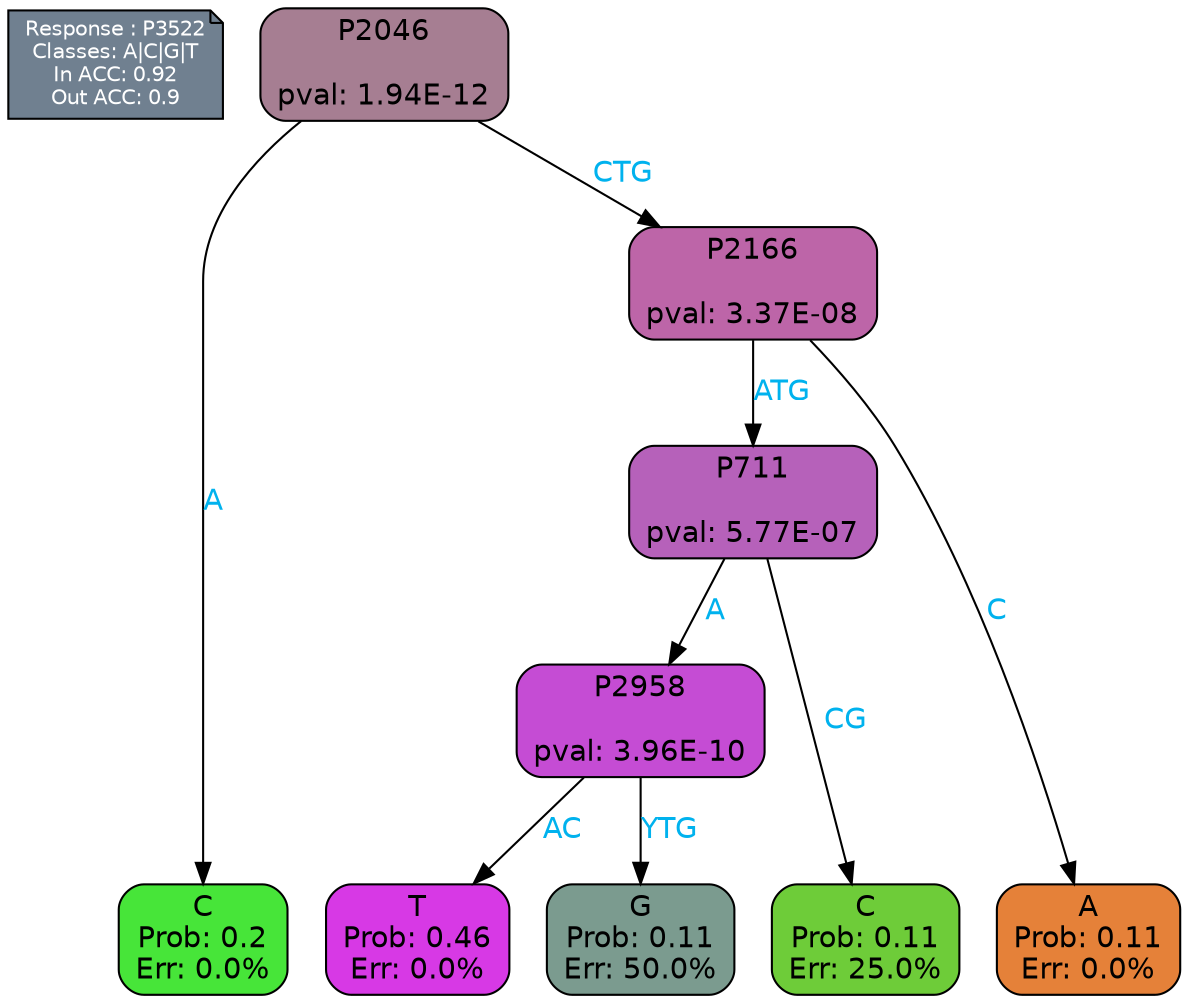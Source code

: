 digraph Tree {
node [shape=box, style="filled, rounded", color="black", fontname=helvetica] ;
graph [ranksep=equally, splines=polylines, bgcolor=transparent, dpi=600] ;
edge [fontname=helvetica] ;
LEGEND [label="Response : P3522
Classes: A|C|G|T
In ACC: 0.92
Out ACC: 0.9
",shape=note,align=left,style=filled,fillcolor="slategray",fontcolor="white",fontsize=10];1 [label="P2046

pval: 1.94E-12", fillcolor="#a67e92"] ;
2 [label="C
Prob: 0.2
Err: 0.0%", fillcolor="#47e539"] ;
3 [label="P2166

pval: 3.37E-08", fillcolor="#bd65a8"] ;
4 [label="P711

pval: 5.77E-07", fillcolor="#b661ba"] ;
5 [label="P2958

pval: 3.96E-10", fillcolor="#c54cd4"] ;
6 [label="T
Prob: 0.46
Err: 0.0%", fillcolor="#d739e5"] ;
7 [label="G
Prob: 0.11
Err: 50.0%", fillcolor="#7b9b8f"] ;
8 [label="C
Prob: 0.11
Err: 25.0%", fillcolor="#6ecc39"] ;
9 [label="A
Prob: 0.11
Err: 0.0%", fillcolor="#e58139"] ;
1 -> 2 [label="A",fontcolor=deepskyblue2] ;
1 -> 3 [label="CTG",fontcolor=deepskyblue2] ;
3 -> 9 [label="C",fontcolor=deepskyblue2] ;
3 -> 4 [label="ATG",fontcolor=deepskyblue2] ;
4 -> 8 [label="CG",fontcolor=deepskyblue2] ;
4 -> 5 [label="A",fontcolor=deepskyblue2] ;
5 -> 6 [label="AC",fontcolor=deepskyblue2] ;
5 -> 7 [label="YTG",fontcolor=deepskyblue2] ;
{rank = same; 2;6;7;8;9;}{rank = same; LEGEND;1;}}